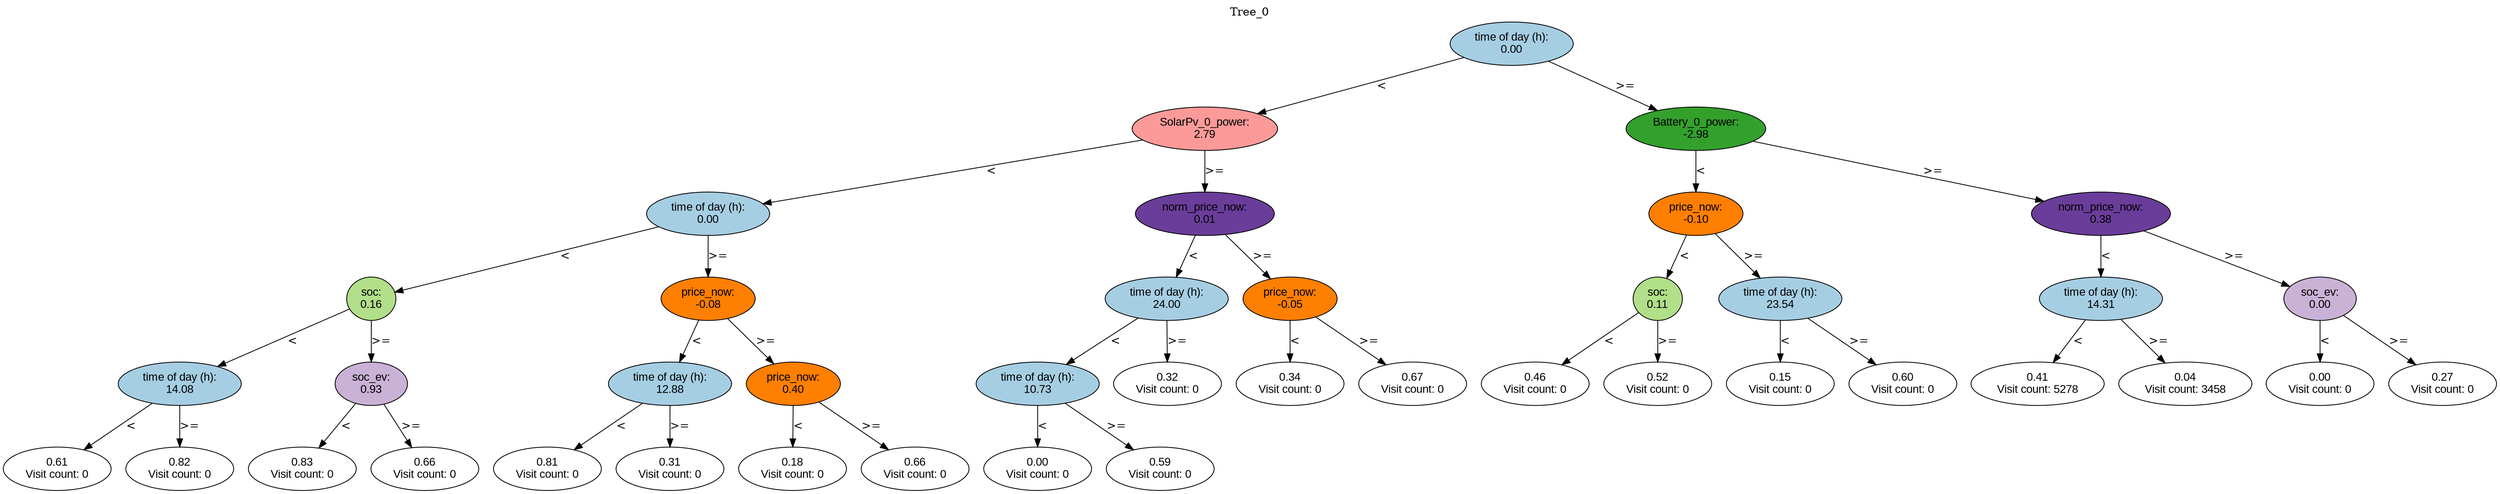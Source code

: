 digraph BST {
    node [fontname="Arial" style=filled colorscheme=paired12];
    0 [ label = "time of day (h):
0.00" fillcolor=1];
    1 [ label = "SolarPv_0_power:
2.79" fillcolor=5];
    2 [ label = "time of day (h):
0.00" fillcolor=1];
    3 [ label = "soc:
0.16" fillcolor=3];
    4 [ label = "time of day (h):
14.08" fillcolor=1];
    5 [ label = "0.61
Visit count: 0" fillcolor=white];
    6 [ label = "0.82
Visit count: 0" fillcolor=white];
    7 [ label = "soc_ev:
0.93" fillcolor=9];
    8 [ label = "0.83
Visit count: 0" fillcolor=white];
    9 [ label = "0.66
Visit count: 0" fillcolor=white];
    10 [ label = "price_now:
-0.08" fillcolor=8];
    11 [ label = "time of day (h):
12.88" fillcolor=1];
    12 [ label = "0.81
Visit count: 0" fillcolor=white];
    13 [ label = "0.31
Visit count: 0" fillcolor=white];
    14 [ label = "price_now:
0.40" fillcolor=8];
    15 [ label = "0.18
Visit count: 0" fillcolor=white];
    16 [ label = "0.66
Visit count: 0" fillcolor=white];
    17 [ label = "norm_price_now:
0.01" fillcolor=10];
    18 [ label = "time of day (h):
24.00" fillcolor=1];
    19 [ label = "time of day (h):
10.73" fillcolor=1];
    20 [ label = "0.00
Visit count: 0" fillcolor=white];
    21 [ label = "0.59
Visit count: 0" fillcolor=white];
    22 [ label = "0.32
Visit count: 0" fillcolor=white];
    23 [ label = "price_now:
-0.05" fillcolor=8];
    24 [ label = "0.34
Visit count: 0" fillcolor=white];
    25 [ label = "0.67
Visit count: 0" fillcolor=white];
    26 [ label = "Battery_0_power:
-2.98" fillcolor=4];
    27 [ label = "price_now:
-0.10" fillcolor=8];
    28 [ label = "soc:
0.11" fillcolor=3];
    29 [ label = "0.46
Visit count: 0" fillcolor=white];
    30 [ label = "0.52
Visit count: 0" fillcolor=white];
    31 [ label = "time of day (h):
23.54" fillcolor=1];
    32 [ label = "0.15
Visit count: 0" fillcolor=white];
    33 [ label = "0.60
Visit count: 0" fillcolor=white];
    34 [ label = "norm_price_now:
0.38" fillcolor=10];
    35 [ label = "time of day (h):
14.31" fillcolor=1];
    36 [ label = "0.41
Visit count: 5278" fillcolor=white];
    37 [ label = "0.04
Visit count: 3458" fillcolor=white];
    38 [ label = "soc_ev:
0.00" fillcolor=9];
    39 [ label = "0.00
Visit count: 0" fillcolor=white];
    40 [ label = "0.27
Visit count: 0" fillcolor=white];

    0  -> 1[ label = "<"];
    0  -> 26[ label = ">="];
    1  -> 2[ label = "<"];
    1  -> 17[ label = ">="];
    2  -> 3[ label = "<"];
    2  -> 10[ label = ">="];
    3  -> 4[ label = "<"];
    3  -> 7[ label = ">="];
    4  -> 5[ label = "<"];
    4  -> 6[ label = ">="];
    7  -> 8[ label = "<"];
    7  -> 9[ label = ">="];
    10  -> 11[ label = "<"];
    10  -> 14[ label = ">="];
    11  -> 12[ label = "<"];
    11  -> 13[ label = ">="];
    14  -> 15[ label = "<"];
    14  -> 16[ label = ">="];
    17  -> 18[ label = "<"];
    17  -> 23[ label = ">="];
    18  -> 19[ label = "<"];
    18  -> 22[ label = ">="];
    19  -> 20[ label = "<"];
    19  -> 21[ label = ">="];
    23  -> 24[ label = "<"];
    23  -> 25[ label = ">="];
    26  -> 27[ label = "<"];
    26  -> 34[ label = ">="];
    27  -> 28[ label = "<"];
    27  -> 31[ label = ">="];
    28  -> 29[ label = "<"];
    28  -> 30[ label = ">="];
    31  -> 32[ label = "<"];
    31  -> 33[ label = ">="];
    34  -> 35[ label = "<"];
    34  -> 38[ label = ">="];
    35  -> 36[ label = "<"];
    35  -> 37[ label = ">="];
    38  -> 39[ label = "<"];
    38  -> 40[ label = ">="];

    labelloc="t";
    label="Tree_0";
}